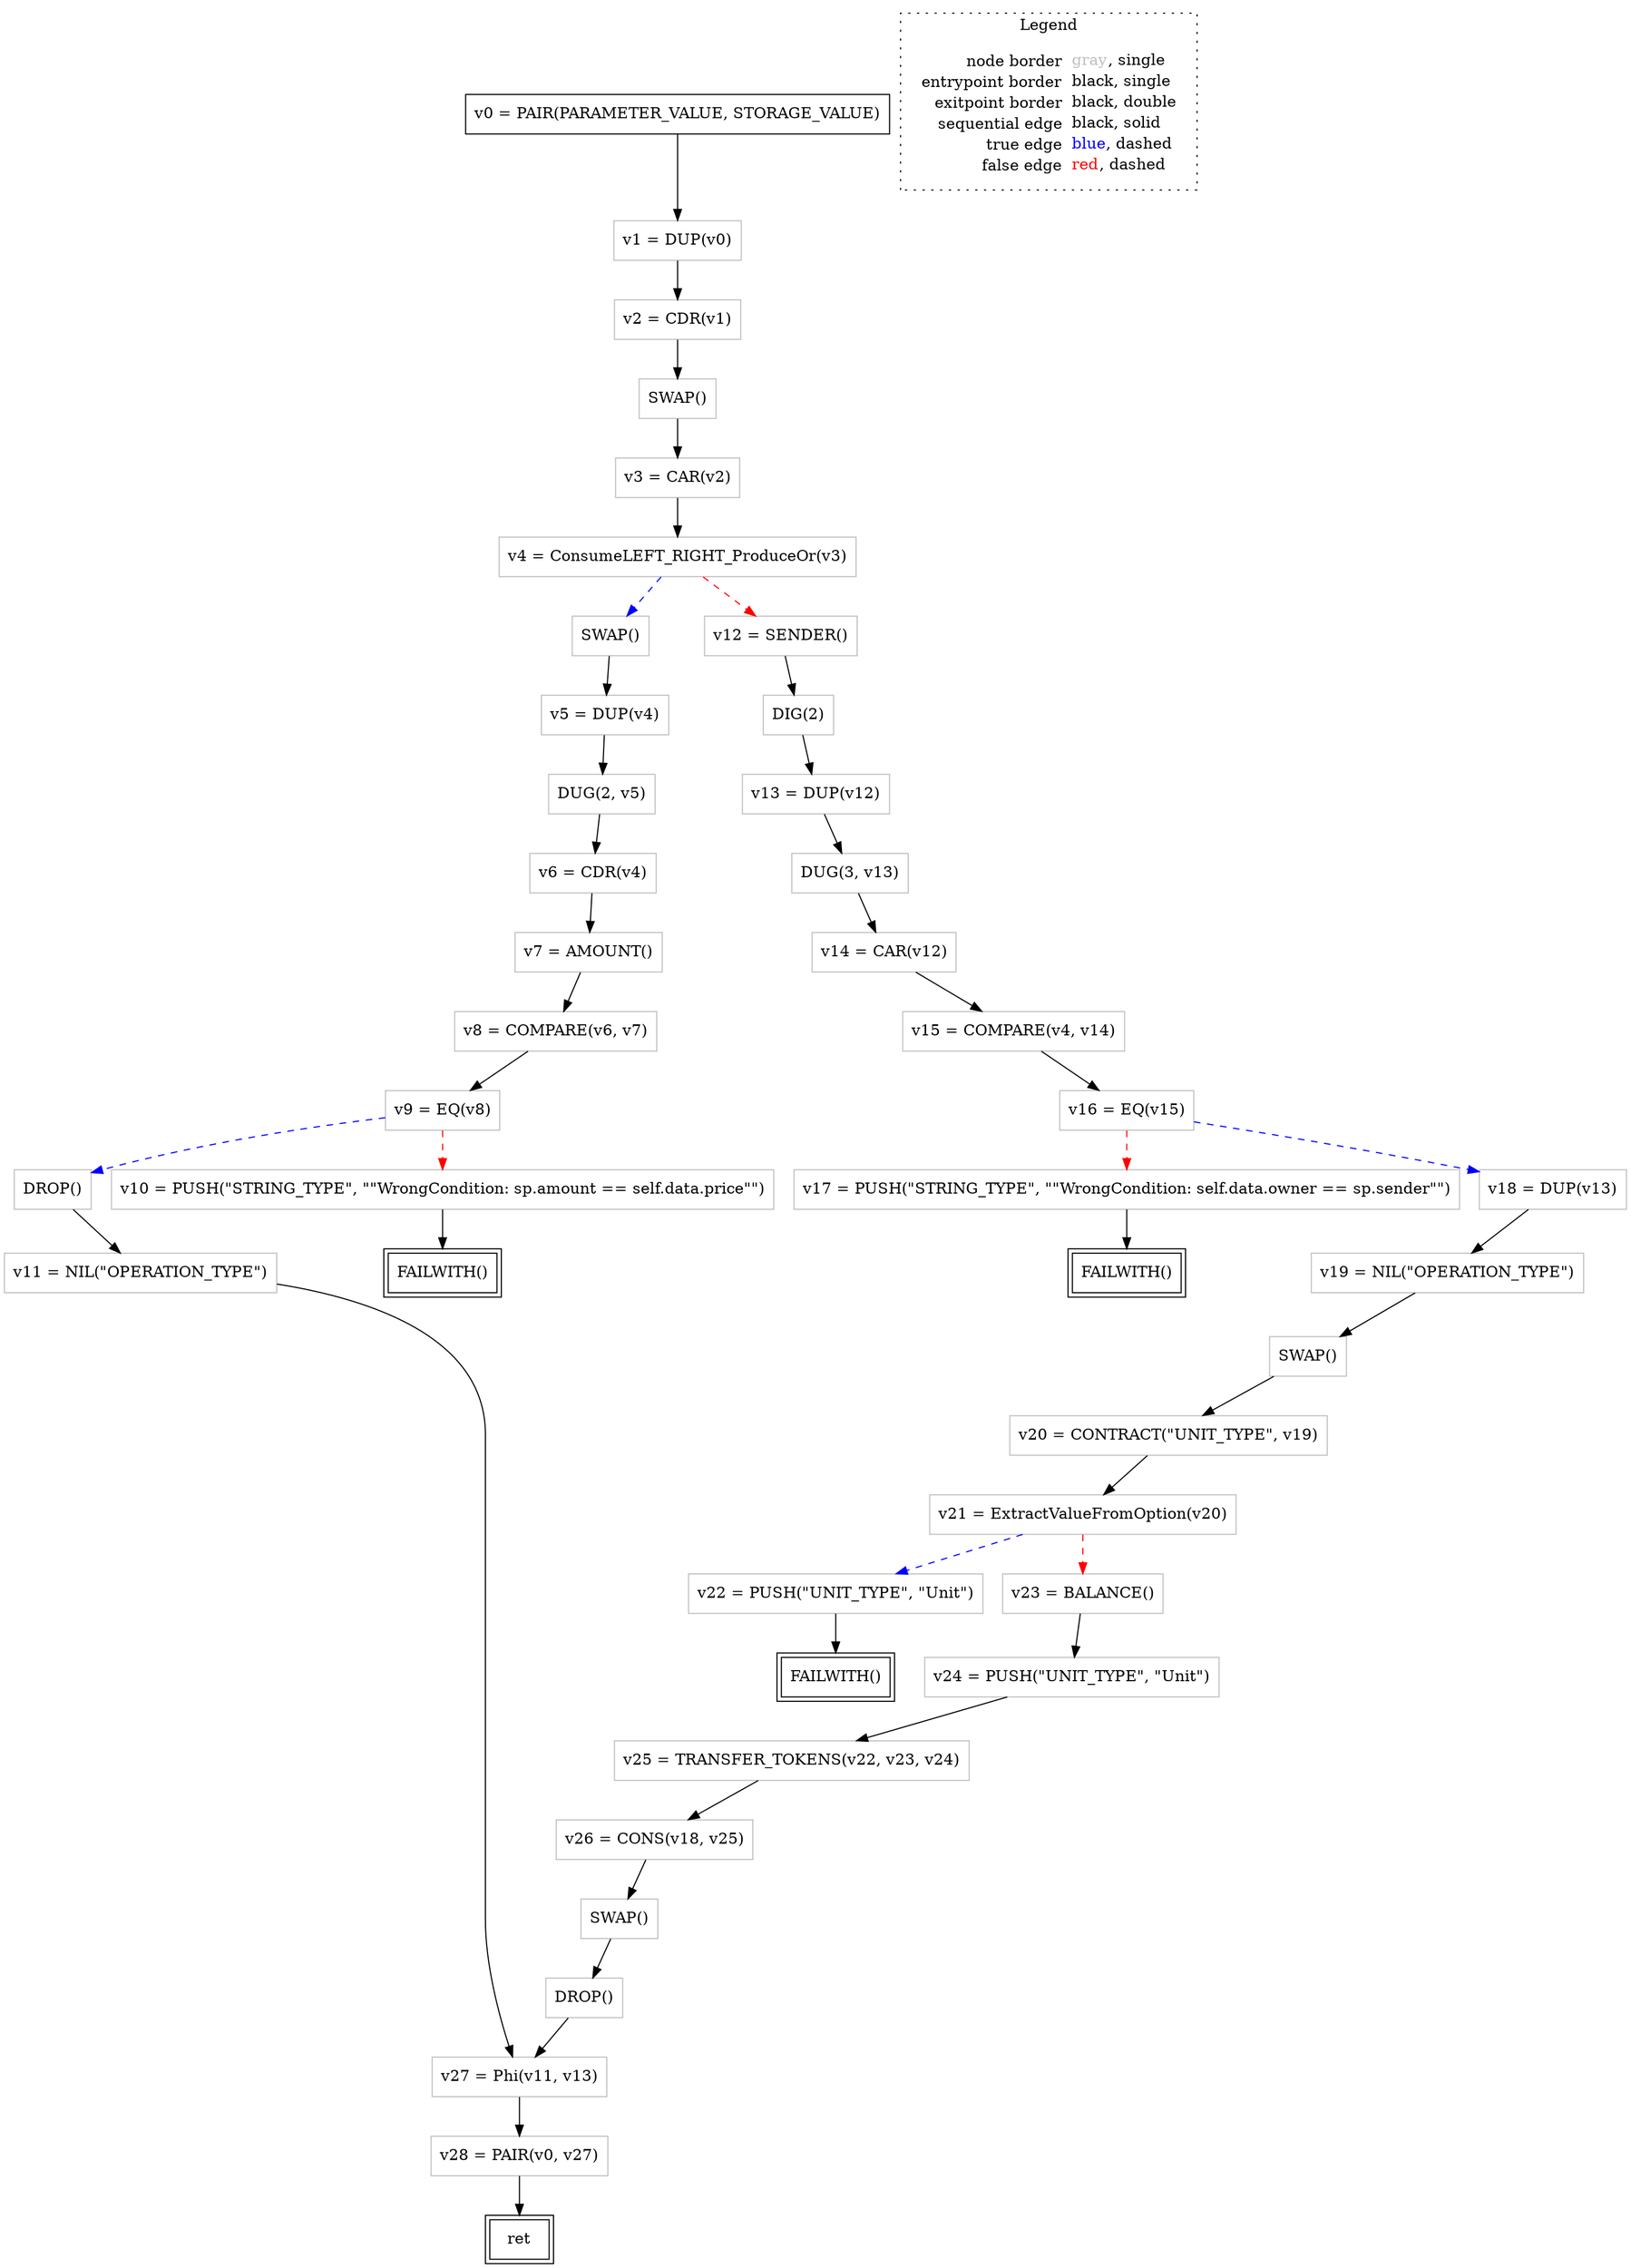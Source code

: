 digraph {
	"node0" [shape="rect",color="black",label=<v0 = PAIR(PARAMETER_VALUE, STORAGE_VALUE)>];
	"node1" [shape="rect",color="gray",label=<SWAP()>];
	"node2" [shape="rect",color="gray",label=<v8 = COMPARE(v6, v7)>];
	"node3" [shape="rect",color="gray",label=<v25 = TRANSFER_TOKENS(v22, v23, v24)>];
	"node4" [shape="rect",color="gray",label=<v14 = CAR(v12)>];
	"node5" [shape="rect",color="gray",label=<DROP()>];
	"node6" [shape="rect",color="gray",label=<v11 = NIL(&quot;OPERATION_TYPE&quot;)>];
	"node7" [shape="rect",color="gray",label=<v15 = COMPARE(v4, v14)>];
	"node8" [shape="rect",color="gray",label=<SWAP()>];
	"node9" [shape="rect",color="gray",label=<v16 = EQ(v15)>];
	"node10" [shape="rect",color="gray",label=<v20 = CONTRACT(&quot;UNIT_TYPE&quot;, v19)>];
	"node11" [shape="rect",color="gray",label=<v21 = ExtractValueFromOption(v20)>];
	"node12" [shape="rect",color="gray",label=<v17 = PUSH(&quot;STRING_TYPE&quot;, &quot;&quot;WrongCondition: self.data.owner == sp.sender&quot;&quot;)>];
	"node13" [shape="rect",color="gray",label=<v1 = DUP(v0)>];
	"node14" [shape="rect",color="gray",label=<v18 = DUP(v13)>];
	"node15" [shape="rect",color="gray",label=<DUG(2, v5)>];
	"node16" [shape="rect",color="gray",label=<v26 = CONS(v18, v25)>];
	"node17" [shape="rect",color="gray",label=<v9 = EQ(v8)>];
	"node18" [shape="rect",color="gray",label=<DROP()>];
	"node19" [shape="rect",color="gray",label=<v2 = CDR(v1)>];
	"node20" [shape="rect",color="gray",label=<v19 = NIL(&quot;OPERATION_TYPE&quot;)>];
	"node21" [shape="rect",color="gray",label=<v7 = AMOUNT()>];
	"node22" [shape="rect",color="gray",label=<v4 = ConsumeLEFT_RIGHT_ProduceOr(v3)>];
	"node23" [shape="rect",color="gray",label=<SWAP()>];
	"node24" [shape="rect",color="gray",label=<v28 = PAIR(v0, v27)>];
	"node25" [shape="rect",color="black",peripheries="2",label=<ret>];
	"node26" [shape="rect",color="black",peripheries="2",label=<FAILWITH()>];
	"node27" [shape="rect",color="gray",label=<DIG(2)>];
	"node28" [shape="rect",color="gray",label=<DUG(3, v13)>];
	"node29" [shape="rect",color="gray",label=<SWAP()>];
	"node30" [shape="rect",color="gray",label=<v12 = SENDER()>];
	"node31" [shape="rect",color="gray",label=<v27 = Phi(v11, v13)>];
	"node32" [shape="rect",color="black",peripheries="2",label=<FAILWITH()>];
	"node33" [shape="rect",color="gray",label=<v22 = PUSH(&quot;UNIT_TYPE&quot;, &quot;Unit&quot;)>];
	"node34" [shape="rect",color="gray",label=<v10 = PUSH(&quot;STRING_TYPE&quot;, &quot;&quot;WrongCondition: sp.amount == self.data.price&quot;&quot;)>];
	"node35" [shape="rect",color="gray",label=<v6 = CDR(v4)>];
	"node36" [shape="rect",color="black",peripheries="2",label=<FAILWITH()>];
	"node37" [shape="rect",color="gray",label=<v13 = DUP(v12)>];
	"node38" [shape="rect",color="gray",label=<v3 = CAR(v2)>];
	"node39" [shape="rect",color="gray",label=<v24 = PUSH(&quot;UNIT_TYPE&quot;, &quot;Unit&quot;)>];
	"node40" [shape="rect",color="gray",label=<v5 = DUP(v4)>];
	"node41" [shape="rect",color="gray",label=<v23 = BALANCE()>];
	"node1" -> "node40" [color="black"];
	"node2" -> "node17" [color="black"];
	"node3" -> "node16" [color="black"];
	"node4" -> "node7" [color="black"];
	"node5" -> "node6" [color="black"];
	"node6" -> "node31" [color="black"];
	"node7" -> "node9" [color="black"];
	"node8" -> "node18" [color="black"];
	"node9" -> "node14" [color="blue",style="dashed"];
	"node9" -> "node12" [color="red",style="dashed"];
	"node10" -> "node11" [color="black"];
	"node11" -> "node33" [color="blue",style="dashed"];
	"node11" -> "node41" [color="red",style="dashed"];
	"node12" -> "node26" [color="black"];
	"node13" -> "node19" [color="black"];
	"node14" -> "node20" [color="black"];
	"node15" -> "node35" [color="black"];
	"node16" -> "node8" [color="black"];
	"node17" -> "node34" [color="red",style="dashed"];
	"node17" -> "node5" [color="blue",style="dashed"];
	"node18" -> "node31" [color="black"];
	"node19" -> "node29" [color="black"];
	"node20" -> "node23" [color="black"];
	"node21" -> "node2" [color="black"];
	"node22" -> "node1" [color="blue",style="dashed"];
	"node22" -> "node30" [color="red",style="dashed"];
	"node23" -> "node10" [color="black"];
	"node24" -> "node25" [color="black"];
	"node0" -> "node13" [color="black"];
	"node27" -> "node37" [color="black"];
	"node28" -> "node4" [color="black"];
	"node29" -> "node38" [color="black"];
	"node30" -> "node27" [color="black"];
	"node31" -> "node24" [color="black"];
	"node33" -> "node36" [color="black"];
	"node34" -> "node32" [color="black"];
	"node35" -> "node21" [color="black"];
	"node37" -> "node28" [color="black"];
	"node38" -> "node22" [color="black"];
	"node39" -> "node3" [color="black"];
	"node40" -> "node15" [color="black"];
	"node41" -> "node39" [color="black"];
subgraph cluster_legend {
	label="Legend";
	style=dotted;
	node [shape=plaintext];
	"legend" [label=<<table border="0" cellpadding="2" cellspacing="0" cellborder="0"><tr><td align="right">node border&nbsp;</td><td align="left"><font color="gray">gray</font>, single</td></tr><tr><td align="right">entrypoint border&nbsp;</td><td align="left"><font color="black">black</font>, single</td></tr><tr><td align="right">exitpoint border&nbsp;</td><td align="left"><font color="black">black</font>, double</td></tr><tr><td align="right">sequential edge&nbsp;</td><td align="left"><font color="black">black</font>, solid</td></tr><tr><td align="right">true edge&nbsp;</td><td align="left"><font color="blue">blue</font>, dashed</td></tr><tr><td align="right">false edge&nbsp;</td><td align="left"><font color="red">red</font>, dashed</td></tr></table>>];
}

}
